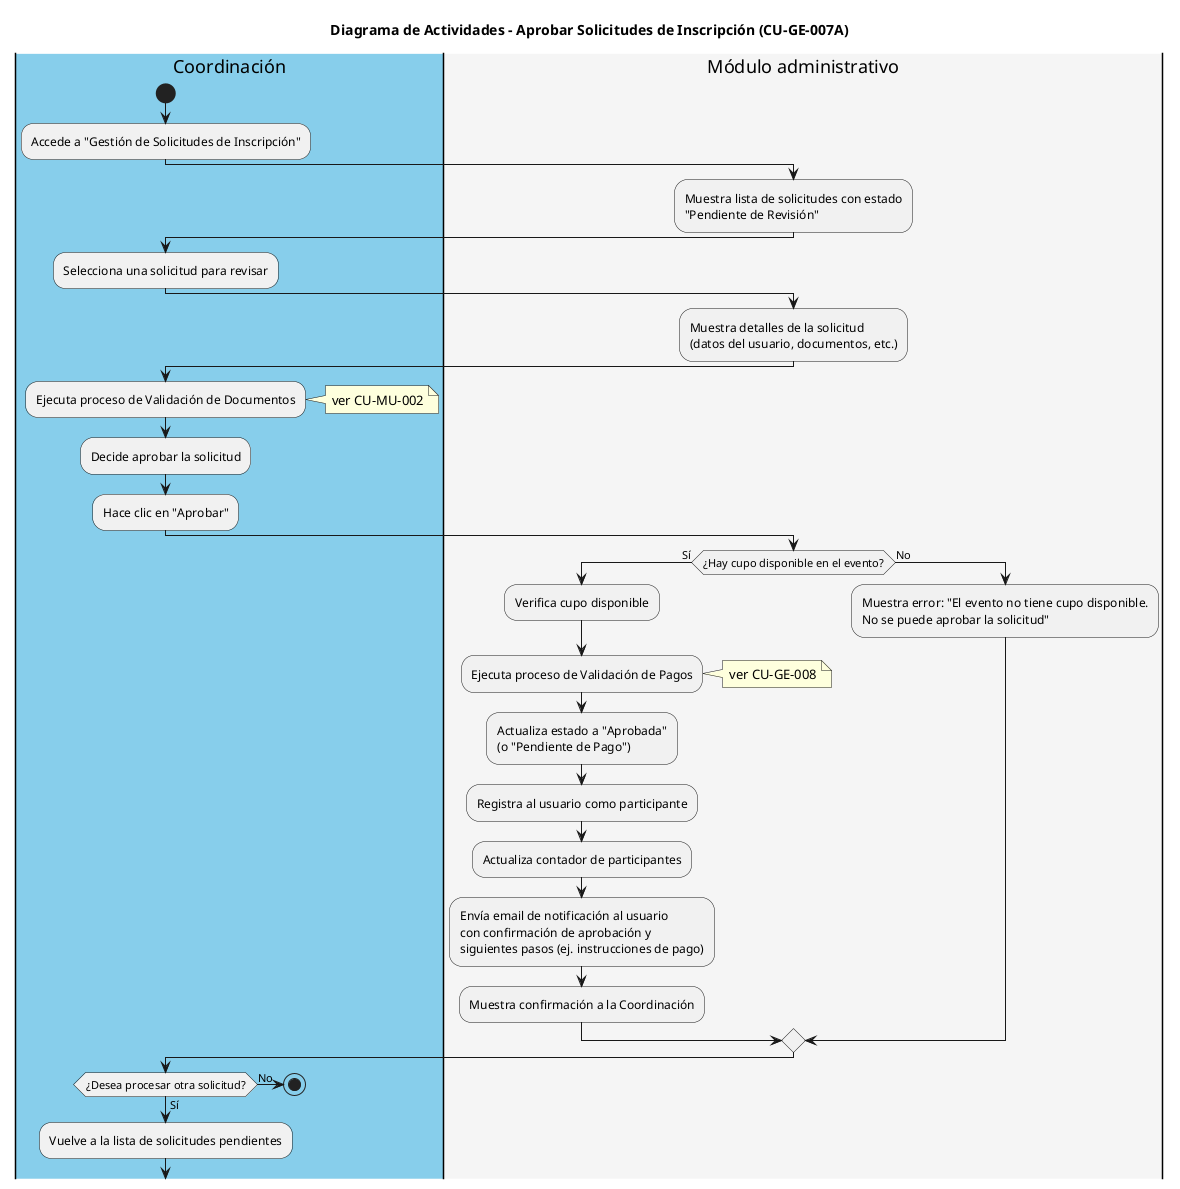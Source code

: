 @startuml
title Diagrama de Actividades - Aprobar Solicitudes de Inscripción (CU-GE-007A)

|#skyblue|Coordinación|
start
:Accede a "Gestión de Solicitudes de Inscripción";

|#whitesmoke|Módulo administrativo|
:Muestra lista de solicitudes con estado
"Pendiente de Revisión";

|#skyblue|Coordinación|
:Selecciona una solicitud para revisar;

|#whitesmoke|Módulo administrativo|
:Muestra detalles de la solicitud
(datos del usuario, documentos, etc.);

|#skyblue|Coordinación|
:Ejecuta proceso de Validación de Documentos;
note right: ver CU-MU-002
:Decide aprobar la solicitud;
:Hace clic en "Aprobar";

|#whitesmoke|Módulo administrativo|
if (¿Hay cupo disponible en el evento?) then (Sí)
  :Verifica cupo disponible;
  :Ejecuta proceso de Validación de Pagos;
  note right: ver CU-GE-008
  :Actualiza estado a "Aprobada"
  (o "Pendiente de Pago");
  :Registra al usuario como participante;
  :Actualiza contador de participantes;
  :Envía email de notificación al usuario
  con confirmación de aprobación y
  siguientes pasos (ej. instrucciones de pago);
  :Muestra confirmación a la Coordinación;
else (No)
  :Muestra error: "El evento no tiene cupo disponible.
  No se puede aprobar la solicitud";
endif

|#skyblue|Coordinación|
if (¿Desea procesar otra solicitud?) then (Sí)
  :Vuelve a la lista de solicitudes pendientes;
else (No)
  stop
endif
@enduml